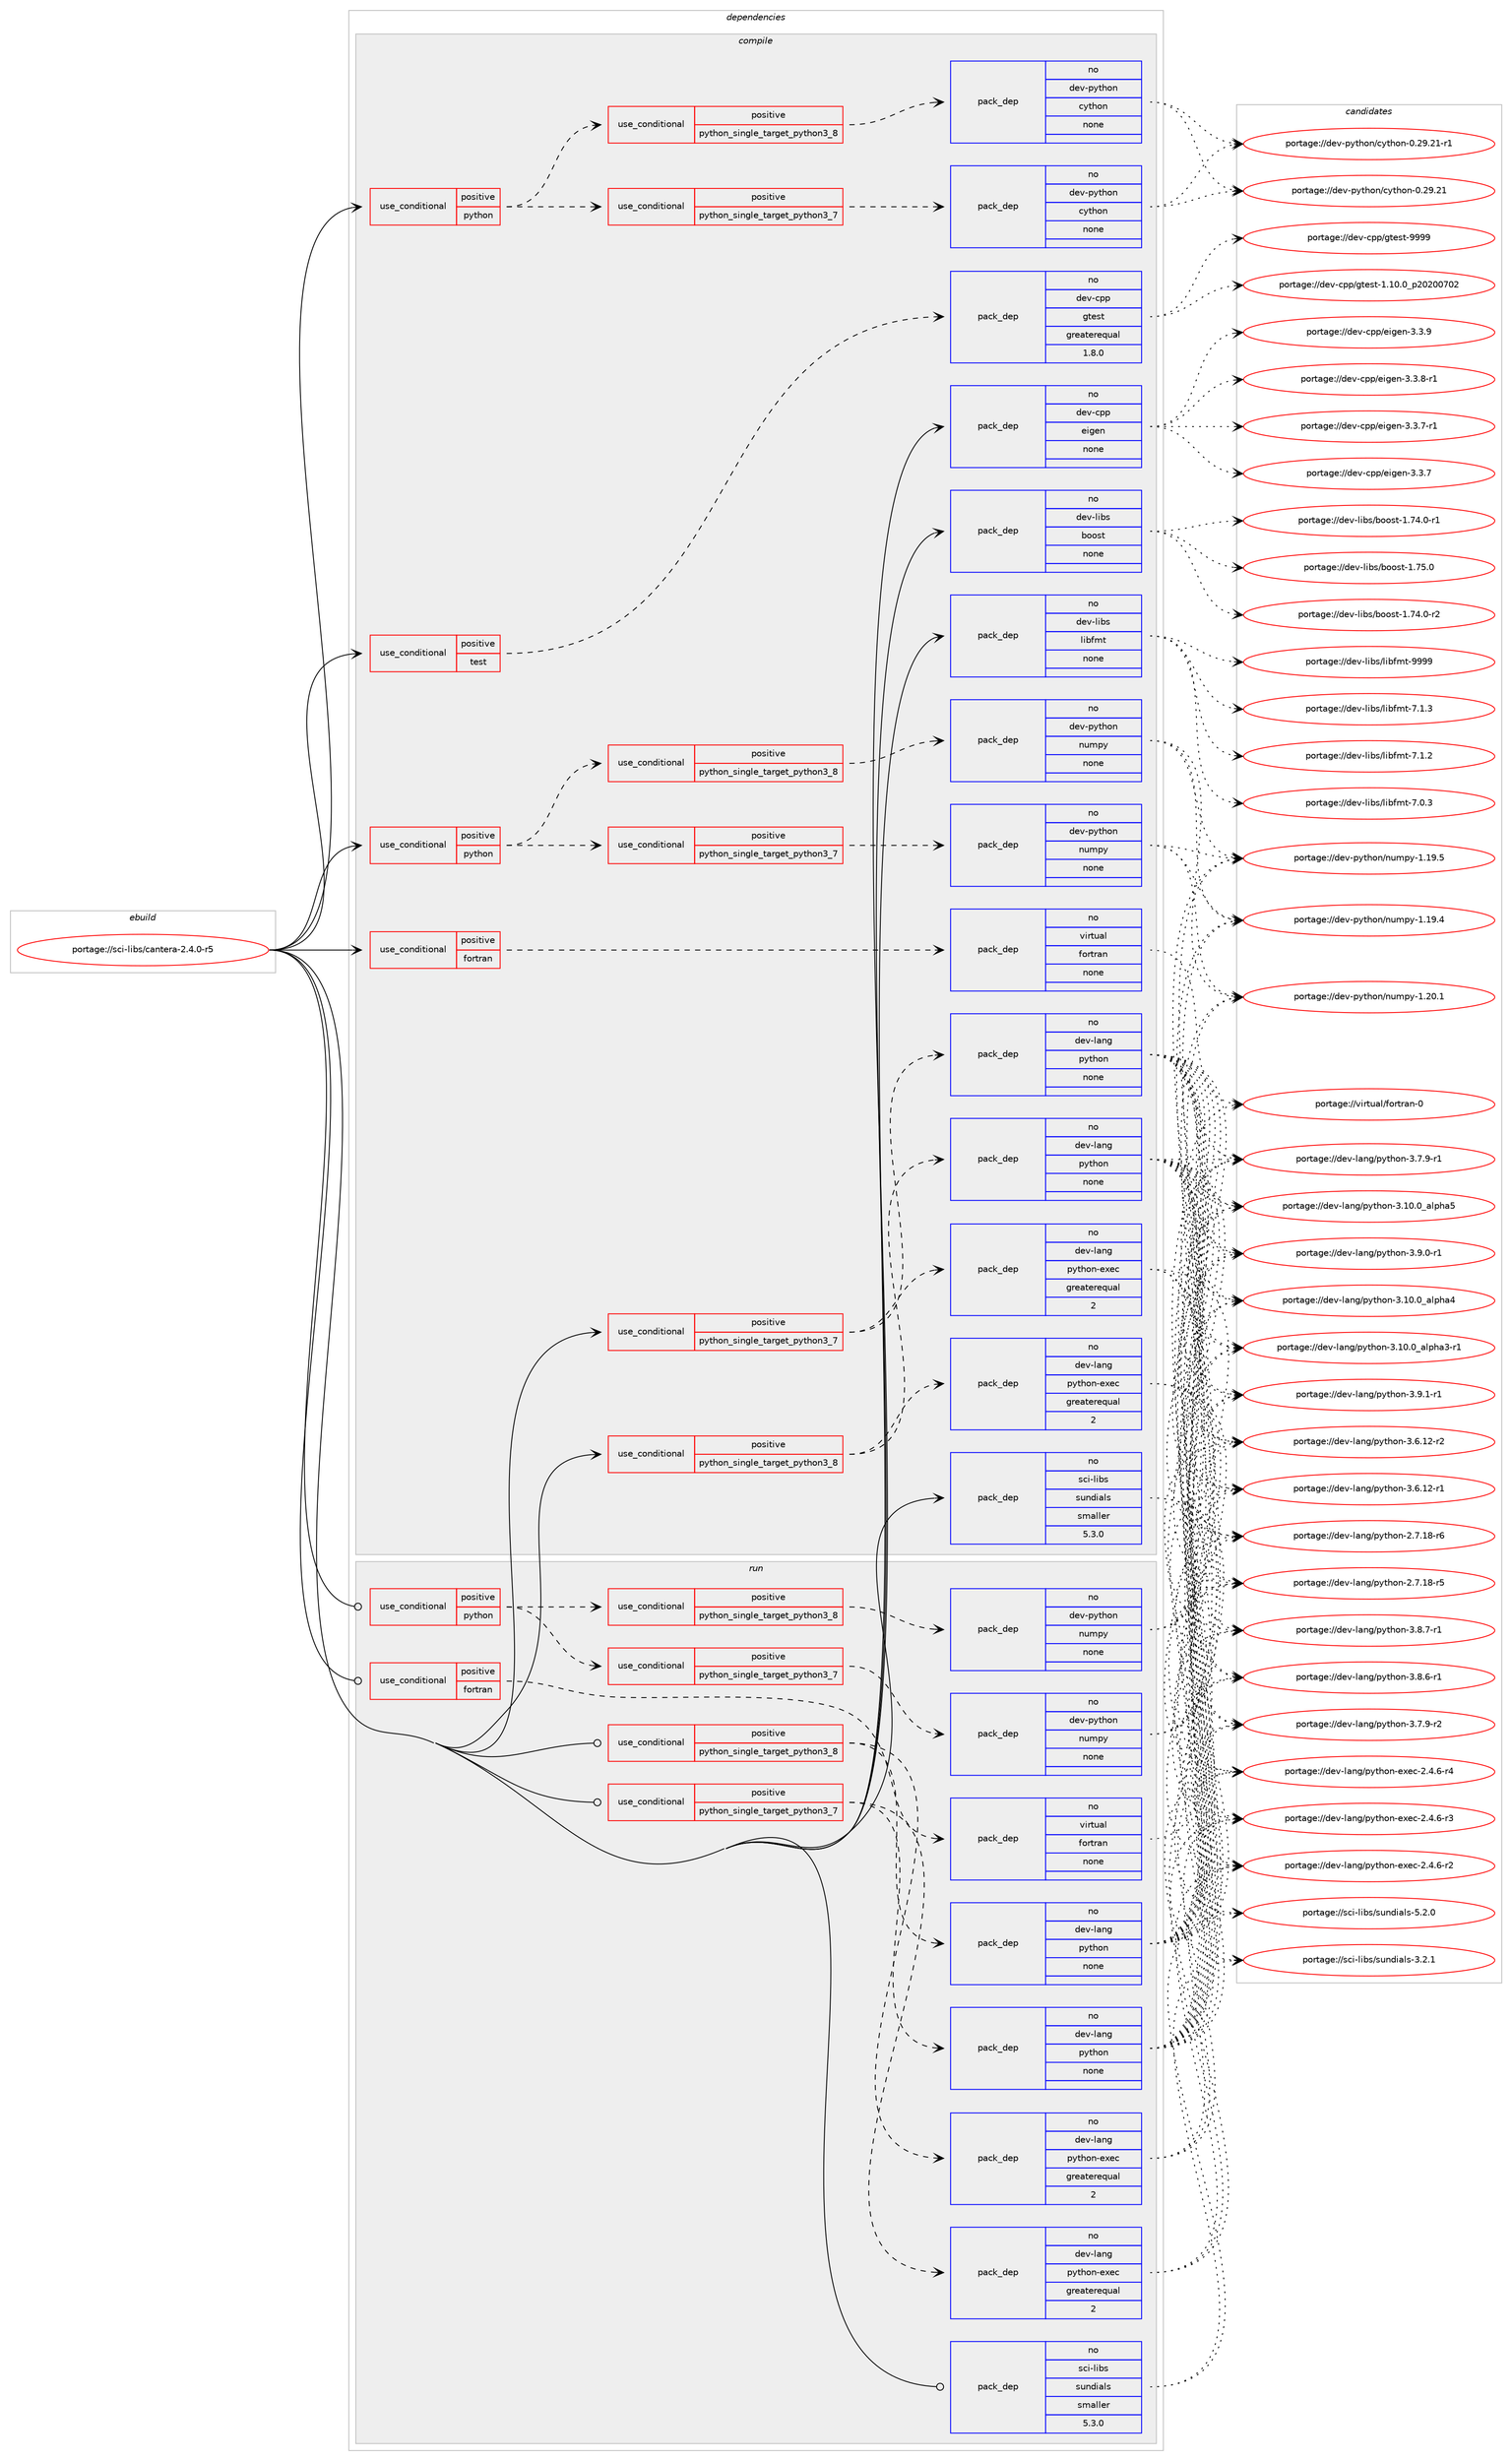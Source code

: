 digraph prolog {

# *************
# Graph options
# *************

newrank=true;
concentrate=true;
compound=true;
graph [rankdir=LR,fontname=Helvetica,fontsize=10,ranksep=1.5];#, ranksep=2.5, nodesep=0.2];
edge  [arrowhead=vee];
node  [fontname=Helvetica,fontsize=10];

# **********
# The ebuild
# **********

subgraph cluster_leftcol {
color=gray;
rank=same;
label=<<i>ebuild</i>>;
id [label="portage://sci-libs/cantera-2.4.0-r5", color=red, width=4, href="../sci-libs/cantera-2.4.0-r5.svg"];
}

# ****************
# The dependencies
# ****************

subgraph cluster_midcol {
color=gray;
label=<<i>dependencies</i>>;
subgraph cluster_compile {
fillcolor="#eeeeee";
style=filled;
label=<<i>compile</i>>;
subgraph cond4208 {
dependency13391 [label=<<TABLE BORDER="0" CELLBORDER="1" CELLSPACING="0" CELLPADDING="4"><TR><TD ROWSPAN="3" CELLPADDING="10">use_conditional</TD></TR><TR><TD>positive</TD></TR><TR><TD>fortran</TD></TR></TABLE>>, shape=none, color=red];
subgraph pack9071 {
dependency13392 [label=<<TABLE BORDER="0" CELLBORDER="1" CELLSPACING="0" CELLPADDING="4" WIDTH="220"><TR><TD ROWSPAN="6" CELLPADDING="30">pack_dep</TD></TR><TR><TD WIDTH="110">no</TD></TR><TR><TD>virtual</TD></TR><TR><TD>fortran</TD></TR><TR><TD>none</TD></TR><TR><TD></TD></TR></TABLE>>, shape=none, color=blue];
}
dependency13391:e -> dependency13392:w [weight=20,style="dashed",arrowhead="vee"];
}
id:e -> dependency13391:w [weight=20,style="solid",arrowhead="vee"];
subgraph cond4209 {
dependency13393 [label=<<TABLE BORDER="0" CELLBORDER="1" CELLSPACING="0" CELLPADDING="4"><TR><TD ROWSPAN="3" CELLPADDING="10">use_conditional</TD></TR><TR><TD>positive</TD></TR><TR><TD>python</TD></TR></TABLE>>, shape=none, color=red];
subgraph cond4210 {
dependency13394 [label=<<TABLE BORDER="0" CELLBORDER="1" CELLSPACING="0" CELLPADDING="4"><TR><TD ROWSPAN="3" CELLPADDING="10">use_conditional</TD></TR><TR><TD>positive</TD></TR><TR><TD>python_single_target_python3_7</TD></TR></TABLE>>, shape=none, color=red];
subgraph pack9072 {
dependency13395 [label=<<TABLE BORDER="0" CELLBORDER="1" CELLSPACING="0" CELLPADDING="4" WIDTH="220"><TR><TD ROWSPAN="6" CELLPADDING="30">pack_dep</TD></TR><TR><TD WIDTH="110">no</TD></TR><TR><TD>dev-python</TD></TR><TR><TD>cython</TD></TR><TR><TD>none</TD></TR><TR><TD></TD></TR></TABLE>>, shape=none, color=blue];
}
dependency13394:e -> dependency13395:w [weight=20,style="dashed",arrowhead="vee"];
}
dependency13393:e -> dependency13394:w [weight=20,style="dashed",arrowhead="vee"];
subgraph cond4211 {
dependency13396 [label=<<TABLE BORDER="0" CELLBORDER="1" CELLSPACING="0" CELLPADDING="4"><TR><TD ROWSPAN="3" CELLPADDING="10">use_conditional</TD></TR><TR><TD>positive</TD></TR><TR><TD>python_single_target_python3_8</TD></TR></TABLE>>, shape=none, color=red];
subgraph pack9073 {
dependency13397 [label=<<TABLE BORDER="0" CELLBORDER="1" CELLSPACING="0" CELLPADDING="4" WIDTH="220"><TR><TD ROWSPAN="6" CELLPADDING="30">pack_dep</TD></TR><TR><TD WIDTH="110">no</TD></TR><TR><TD>dev-python</TD></TR><TR><TD>cython</TD></TR><TR><TD>none</TD></TR><TR><TD></TD></TR></TABLE>>, shape=none, color=blue];
}
dependency13396:e -> dependency13397:w [weight=20,style="dashed",arrowhead="vee"];
}
dependency13393:e -> dependency13396:w [weight=20,style="dashed",arrowhead="vee"];
}
id:e -> dependency13393:w [weight=20,style="solid",arrowhead="vee"];
subgraph cond4212 {
dependency13398 [label=<<TABLE BORDER="0" CELLBORDER="1" CELLSPACING="0" CELLPADDING="4"><TR><TD ROWSPAN="3" CELLPADDING="10">use_conditional</TD></TR><TR><TD>positive</TD></TR><TR><TD>python</TD></TR></TABLE>>, shape=none, color=red];
subgraph cond4213 {
dependency13399 [label=<<TABLE BORDER="0" CELLBORDER="1" CELLSPACING="0" CELLPADDING="4"><TR><TD ROWSPAN="3" CELLPADDING="10">use_conditional</TD></TR><TR><TD>positive</TD></TR><TR><TD>python_single_target_python3_7</TD></TR></TABLE>>, shape=none, color=red];
subgraph pack9074 {
dependency13400 [label=<<TABLE BORDER="0" CELLBORDER="1" CELLSPACING="0" CELLPADDING="4" WIDTH="220"><TR><TD ROWSPAN="6" CELLPADDING="30">pack_dep</TD></TR><TR><TD WIDTH="110">no</TD></TR><TR><TD>dev-python</TD></TR><TR><TD>numpy</TD></TR><TR><TD>none</TD></TR><TR><TD></TD></TR></TABLE>>, shape=none, color=blue];
}
dependency13399:e -> dependency13400:w [weight=20,style="dashed",arrowhead="vee"];
}
dependency13398:e -> dependency13399:w [weight=20,style="dashed",arrowhead="vee"];
subgraph cond4214 {
dependency13401 [label=<<TABLE BORDER="0" CELLBORDER="1" CELLSPACING="0" CELLPADDING="4"><TR><TD ROWSPAN="3" CELLPADDING="10">use_conditional</TD></TR><TR><TD>positive</TD></TR><TR><TD>python_single_target_python3_8</TD></TR></TABLE>>, shape=none, color=red];
subgraph pack9075 {
dependency13402 [label=<<TABLE BORDER="0" CELLBORDER="1" CELLSPACING="0" CELLPADDING="4" WIDTH="220"><TR><TD ROWSPAN="6" CELLPADDING="30">pack_dep</TD></TR><TR><TD WIDTH="110">no</TD></TR><TR><TD>dev-python</TD></TR><TR><TD>numpy</TD></TR><TR><TD>none</TD></TR><TR><TD></TD></TR></TABLE>>, shape=none, color=blue];
}
dependency13401:e -> dependency13402:w [weight=20,style="dashed",arrowhead="vee"];
}
dependency13398:e -> dependency13401:w [weight=20,style="dashed",arrowhead="vee"];
}
id:e -> dependency13398:w [weight=20,style="solid",arrowhead="vee"];
subgraph cond4215 {
dependency13403 [label=<<TABLE BORDER="0" CELLBORDER="1" CELLSPACING="0" CELLPADDING="4"><TR><TD ROWSPAN="3" CELLPADDING="10">use_conditional</TD></TR><TR><TD>positive</TD></TR><TR><TD>python_single_target_python3_7</TD></TR></TABLE>>, shape=none, color=red];
subgraph pack9076 {
dependency13404 [label=<<TABLE BORDER="0" CELLBORDER="1" CELLSPACING="0" CELLPADDING="4" WIDTH="220"><TR><TD ROWSPAN="6" CELLPADDING="30">pack_dep</TD></TR><TR><TD WIDTH="110">no</TD></TR><TR><TD>dev-lang</TD></TR><TR><TD>python</TD></TR><TR><TD>none</TD></TR><TR><TD></TD></TR></TABLE>>, shape=none, color=blue];
}
dependency13403:e -> dependency13404:w [weight=20,style="dashed",arrowhead="vee"];
subgraph pack9077 {
dependency13405 [label=<<TABLE BORDER="0" CELLBORDER="1" CELLSPACING="0" CELLPADDING="4" WIDTH="220"><TR><TD ROWSPAN="6" CELLPADDING="30">pack_dep</TD></TR><TR><TD WIDTH="110">no</TD></TR><TR><TD>dev-lang</TD></TR><TR><TD>python-exec</TD></TR><TR><TD>greaterequal</TD></TR><TR><TD>2</TD></TR></TABLE>>, shape=none, color=blue];
}
dependency13403:e -> dependency13405:w [weight=20,style="dashed",arrowhead="vee"];
}
id:e -> dependency13403:w [weight=20,style="solid",arrowhead="vee"];
subgraph cond4216 {
dependency13406 [label=<<TABLE BORDER="0" CELLBORDER="1" CELLSPACING="0" CELLPADDING="4"><TR><TD ROWSPAN="3" CELLPADDING="10">use_conditional</TD></TR><TR><TD>positive</TD></TR><TR><TD>python_single_target_python3_8</TD></TR></TABLE>>, shape=none, color=red];
subgraph pack9078 {
dependency13407 [label=<<TABLE BORDER="0" CELLBORDER="1" CELLSPACING="0" CELLPADDING="4" WIDTH="220"><TR><TD ROWSPAN="6" CELLPADDING="30">pack_dep</TD></TR><TR><TD WIDTH="110">no</TD></TR><TR><TD>dev-lang</TD></TR><TR><TD>python</TD></TR><TR><TD>none</TD></TR><TR><TD></TD></TR></TABLE>>, shape=none, color=blue];
}
dependency13406:e -> dependency13407:w [weight=20,style="dashed",arrowhead="vee"];
subgraph pack9079 {
dependency13408 [label=<<TABLE BORDER="0" CELLBORDER="1" CELLSPACING="0" CELLPADDING="4" WIDTH="220"><TR><TD ROWSPAN="6" CELLPADDING="30">pack_dep</TD></TR><TR><TD WIDTH="110">no</TD></TR><TR><TD>dev-lang</TD></TR><TR><TD>python-exec</TD></TR><TR><TD>greaterequal</TD></TR><TR><TD>2</TD></TR></TABLE>>, shape=none, color=blue];
}
dependency13406:e -> dependency13408:w [weight=20,style="dashed",arrowhead="vee"];
}
id:e -> dependency13406:w [weight=20,style="solid",arrowhead="vee"];
subgraph cond4217 {
dependency13409 [label=<<TABLE BORDER="0" CELLBORDER="1" CELLSPACING="0" CELLPADDING="4"><TR><TD ROWSPAN="3" CELLPADDING="10">use_conditional</TD></TR><TR><TD>positive</TD></TR><TR><TD>test</TD></TR></TABLE>>, shape=none, color=red];
subgraph pack9080 {
dependency13410 [label=<<TABLE BORDER="0" CELLBORDER="1" CELLSPACING="0" CELLPADDING="4" WIDTH="220"><TR><TD ROWSPAN="6" CELLPADDING="30">pack_dep</TD></TR><TR><TD WIDTH="110">no</TD></TR><TR><TD>dev-cpp</TD></TR><TR><TD>gtest</TD></TR><TR><TD>greaterequal</TD></TR><TR><TD>1.8.0</TD></TR></TABLE>>, shape=none, color=blue];
}
dependency13409:e -> dependency13410:w [weight=20,style="dashed",arrowhead="vee"];
}
id:e -> dependency13409:w [weight=20,style="solid",arrowhead="vee"];
subgraph pack9081 {
dependency13411 [label=<<TABLE BORDER="0" CELLBORDER="1" CELLSPACING="0" CELLPADDING="4" WIDTH="220"><TR><TD ROWSPAN="6" CELLPADDING="30">pack_dep</TD></TR><TR><TD WIDTH="110">no</TD></TR><TR><TD>dev-cpp</TD></TR><TR><TD>eigen</TD></TR><TR><TD>none</TD></TR><TR><TD></TD></TR></TABLE>>, shape=none, color=blue];
}
id:e -> dependency13411:w [weight=20,style="solid",arrowhead="vee"];
subgraph pack9082 {
dependency13412 [label=<<TABLE BORDER="0" CELLBORDER="1" CELLSPACING="0" CELLPADDING="4" WIDTH="220"><TR><TD ROWSPAN="6" CELLPADDING="30">pack_dep</TD></TR><TR><TD WIDTH="110">no</TD></TR><TR><TD>dev-libs</TD></TR><TR><TD>boost</TD></TR><TR><TD>none</TD></TR><TR><TD></TD></TR></TABLE>>, shape=none, color=blue];
}
id:e -> dependency13412:w [weight=20,style="solid",arrowhead="vee"];
subgraph pack9083 {
dependency13413 [label=<<TABLE BORDER="0" CELLBORDER="1" CELLSPACING="0" CELLPADDING="4" WIDTH="220"><TR><TD ROWSPAN="6" CELLPADDING="30">pack_dep</TD></TR><TR><TD WIDTH="110">no</TD></TR><TR><TD>dev-libs</TD></TR><TR><TD>libfmt</TD></TR><TR><TD>none</TD></TR><TR><TD></TD></TR></TABLE>>, shape=none, color=blue];
}
id:e -> dependency13413:w [weight=20,style="solid",arrowhead="vee"];
subgraph pack9084 {
dependency13414 [label=<<TABLE BORDER="0" CELLBORDER="1" CELLSPACING="0" CELLPADDING="4" WIDTH="220"><TR><TD ROWSPAN="6" CELLPADDING="30">pack_dep</TD></TR><TR><TD WIDTH="110">no</TD></TR><TR><TD>sci-libs</TD></TR><TR><TD>sundials</TD></TR><TR><TD>smaller</TD></TR><TR><TD>5.3.0</TD></TR></TABLE>>, shape=none, color=blue];
}
id:e -> dependency13414:w [weight=20,style="solid",arrowhead="vee"];
}
subgraph cluster_compileandrun {
fillcolor="#eeeeee";
style=filled;
label=<<i>compile and run</i>>;
}
subgraph cluster_run {
fillcolor="#eeeeee";
style=filled;
label=<<i>run</i>>;
subgraph cond4218 {
dependency13415 [label=<<TABLE BORDER="0" CELLBORDER="1" CELLSPACING="0" CELLPADDING="4"><TR><TD ROWSPAN="3" CELLPADDING="10">use_conditional</TD></TR><TR><TD>positive</TD></TR><TR><TD>fortran</TD></TR></TABLE>>, shape=none, color=red];
subgraph pack9085 {
dependency13416 [label=<<TABLE BORDER="0" CELLBORDER="1" CELLSPACING="0" CELLPADDING="4" WIDTH="220"><TR><TD ROWSPAN="6" CELLPADDING="30">pack_dep</TD></TR><TR><TD WIDTH="110">no</TD></TR><TR><TD>virtual</TD></TR><TR><TD>fortran</TD></TR><TR><TD>none</TD></TR><TR><TD></TD></TR></TABLE>>, shape=none, color=blue];
}
dependency13415:e -> dependency13416:w [weight=20,style="dashed",arrowhead="vee"];
}
id:e -> dependency13415:w [weight=20,style="solid",arrowhead="odot"];
subgraph cond4219 {
dependency13417 [label=<<TABLE BORDER="0" CELLBORDER="1" CELLSPACING="0" CELLPADDING="4"><TR><TD ROWSPAN="3" CELLPADDING="10">use_conditional</TD></TR><TR><TD>positive</TD></TR><TR><TD>python</TD></TR></TABLE>>, shape=none, color=red];
subgraph cond4220 {
dependency13418 [label=<<TABLE BORDER="0" CELLBORDER="1" CELLSPACING="0" CELLPADDING="4"><TR><TD ROWSPAN="3" CELLPADDING="10">use_conditional</TD></TR><TR><TD>positive</TD></TR><TR><TD>python_single_target_python3_7</TD></TR></TABLE>>, shape=none, color=red];
subgraph pack9086 {
dependency13419 [label=<<TABLE BORDER="0" CELLBORDER="1" CELLSPACING="0" CELLPADDING="4" WIDTH="220"><TR><TD ROWSPAN="6" CELLPADDING="30">pack_dep</TD></TR><TR><TD WIDTH="110">no</TD></TR><TR><TD>dev-python</TD></TR><TR><TD>numpy</TD></TR><TR><TD>none</TD></TR><TR><TD></TD></TR></TABLE>>, shape=none, color=blue];
}
dependency13418:e -> dependency13419:w [weight=20,style="dashed",arrowhead="vee"];
}
dependency13417:e -> dependency13418:w [weight=20,style="dashed",arrowhead="vee"];
subgraph cond4221 {
dependency13420 [label=<<TABLE BORDER="0" CELLBORDER="1" CELLSPACING="0" CELLPADDING="4"><TR><TD ROWSPAN="3" CELLPADDING="10">use_conditional</TD></TR><TR><TD>positive</TD></TR><TR><TD>python_single_target_python3_8</TD></TR></TABLE>>, shape=none, color=red];
subgraph pack9087 {
dependency13421 [label=<<TABLE BORDER="0" CELLBORDER="1" CELLSPACING="0" CELLPADDING="4" WIDTH="220"><TR><TD ROWSPAN="6" CELLPADDING="30">pack_dep</TD></TR><TR><TD WIDTH="110">no</TD></TR><TR><TD>dev-python</TD></TR><TR><TD>numpy</TD></TR><TR><TD>none</TD></TR><TR><TD></TD></TR></TABLE>>, shape=none, color=blue];
}
dependency13420:e -> dependency13421:w [weight=20,style="dashed",arrowhead="vee"];
}
dependency13417:e -> dependency13420:w [weight=20,style="dashed",arrowhead="vee"];
}
id:e -> dependency13417:w [weight=20,style="solid",arrowhead="odot"];
subgraph cond4222 {
dependency13422 [label=<<TABLE BORDER="0" CELLBORDER="1" CELLSPACING="0" CELLPADDING="4"><TR><TD ROWSPAN="3" CELLPADDING="10">use_conditional</TD></TR><TR><TD>positive</TD></TR><TR><TD>python_single_target_python3_7</TD></TR></TABLE>>, shape=none, color=red];
subgraph pack9088 {
dependency13423 [label=<<TABLE BORDER="0" CELLBORDER="1" CELLSPACING="0" CELLPADDING="4" WIDTH="220"><TR><TD ROWSPAN="6" CELLPADDING="30">pack_dep</TD></TR><TR><TD WIDTH="110">no</TD></TR><TR><TD>dev-lang</TD></TR><TR><TD>python</TD></TR><TR><TD>none</TD></TR><TR><TD></TD></TR></TABLE>>, shape=none, color=blue];
}
dependency13422:e -> dependency13423:w [weight=20,style="dashed",arrowhead="vee"];
subgraph pack9089 {
dependency13424 [label=<<TABLE BORDER="0" CELLBORDER="1" CELLSPACING="0" CELLPADDING="4" WIDTH="220"><TR><TD ROWSPAN="6" CELLPADDING="30">pack_dep</TD></TR><TR><TD WIDTH="110">no</TD></TR><TR><TD>dev-lang</TD></TR><TR><TD>python-exec</TD></TR><TR><TD>greaterequal</TD></TR><TR><TD>2</TD></TR></TABLE>>, shape=none, color=blue];
}
dependency13422:e -> dependency13424:w [weight=20,style="dashed",arrowhead="vee"];
}
id:e -> dependency13422:w [weight=20,style="solid",arrowhead="odot"];
subgraph cond4223 {
dependency13425 [label=<<TABLE BORDER="0" CELLBORDER="1" CELLSPACING="0" CELLPADDING="4"><TR><TD ROWSPAN="3" CELLPADDING="10">use_conditional</TD></TR><TR><TD>positive</TD></TR><TR><TD>python_single_target_python3_8</TD></TR></TABLE>>, shape=none, color=red];
subgraph pack9090 {
dependency13426 [label=<<TABLE BORDER="0" CELLBORDER="1" CELLSPACING="0" CELLPADDING="4" WIDTH="220"><TR><TD ROWSPAN="6" CELLPADDING="30">pack_dep</TD></TR><TR><TD WIDTH="110">no</TD></TR><TR><TD>dev-lang</TD></TR><TR><TD>python</TD></TR><TR><TD>none</TD></TR><TR><TD></TD></TR></TABLE>>, shape=none, color=blue];
}
dependency13425:e -> dependency13426:w [weight=20,style="dashed",arrowhead="vee"];
subgraph pack9091 {
dependency13427 [label=<<TABLE BORDER="0" CELLBORDER="1" CELLSPACING="0" CELLPADDING="4" WIDTH="220"><TR><TD ROWSPAN="6" CELLPADDING="30">pack_dep</TD></TR><TR><TD WIDTH="110">no</TD></TR><TR><TD>dev-lang</TD></TR><TR><TD>python-exec</TD></TR><TR><TD>greaterequal</TD></TR><TR><TD>2</TD></TR></TABLE>>, shape=none, color=blue];
}
dependency13425:e -> dependency13427:w [weight=20,style="dashed",arrowhead="vee"];
}
id:e -> dependency13425:w [weight=20,style="solid",arrowhead="odot"];
subgraph pack9092 {
dependency13428 [label=<<TABLE BORDER="0" CELLBORDER="1" CELLSPACING="0" CELLPADDING="4" WIDTH="220"><TR><TD ROWSPAN="6" CELLPADDING="30">pack_dep</TD></TR><TR><TD WIDTH="110">no</TD></TR><TR><TD>sci-libs</TD></TR><TR><TD>sundials</TD></TR><TR><TD>smaller</TD></TR><TR><TD>5.3.0</TD></TR></TABLE>>, shape=none, color=blue];
}
id:e -> dependency13428:w [weight=20,style="solid",arrowhead="odot"];
}
}

# **************
# The candidates
# **************

subgraph cluster_choices {
rank=same;
color=gray;
label=<<i>candidates</i>>;

subgraph choice9071 {
color=black;
nodesep=1;
choice1181051141161179710847102111114116114971104548 [label="portage://virtual/fortran-0", color=red, width=4,href="../virtual/fortran-0.svg"];
dependency13392:e -> choice1181051141161179710847102111114116114971104548:w [style=dotted,weight="100"];
}
subgraph choice9072 {
color=black;
nodesep=1;
choice10010111845112121116104111110479912111610411111045484650574650494511449 [label="portage://dev-python/cython-0.29.21-r1", color=red, width=4,href="../dev-python/cython-0.29.21-r1.svg"];
choice1001011184511212111610411111047991211161041111104548465057465049 [label="portage://dev-python/cython-0.29.21", color=red, width=4,href="../dev-python/cython-0.29.21.svg"];
dependency13395:e -> choice10010111845112121116104111110479912111610411111045484650574650494511449:w [style=dotted,weight="100"];
dependency13395:e -> choice1001011184511212111610411111047991211161041111104548465057465049:w [style=dotted,weight="100"];
}
subgraph choice9073 {
color=black;
nodesep=1;
choice10010111845112121116104111110479912111610411111045484650574650494511449 [label="portage://dev-python/cython-0.29.21-r1", color=red, width=4,href="../dev-python/cython-0.29.21-r1.svg"];
choice1001011184511212111610411111047991211161041111104548465057465049 [label="portage://dev-python/cython-0.29.21", color=red, width=4,href="../dev-python/cython-0.29.21.svg"];
dependency13397:e -> choice10010111845112121116104111110479912111610411111045484650574650494511449:w [style=dotted,weight="100"];
dependency13397:e -> choice1001011184511212111610411111047991211161041111104548465057465049:w [style=dotted,weight="100"];
}
subgraph choice9074 {
color=black;
nodesep=1;
choice100101118451121211161041111104711011710911212145494650484649 [label="portage://dev-python/numpy-1.20.1", color=red, width=4,href="../dev-python/numpy-1.20.1.svg"];
choice100101118451121211161041111104711011710911212145494649574653 [label="portage://dev-python/numpy-1.19.5", color=red, width=4,href="../dev-python/numpy-1.19.5.svg"];
choice100101118451121211161041111104711011710911212145494649574652 [label="portage://dev-python/numpy-1.19.4", color=red, width=4,href="../dev-python/numpy-1.19.4.svg"];
dependency13400:e -> choice100101118451121211161041111104711011710911212145494650484649:w [style=dotted,weight="100"];
dependency13400:e -> choice100101118451121211161041111104711011710911212145494649574653:w [style=dotted,weight="100"];
dependency13400:e -> choice100101118451121211161041111104711011710911212145494649574652:w [style=dotted,weight="100"];
}
subgraph choice9075 {
color=black;
nodesep=1;
choice100101118451121211161041111104711011710911212145494650484649 [label="portage://dev-python/numpy-1.20.1", color=red, width=4,href="../dev-python/numpy-1.20.1.svg"];
choice100101118451121211161041111104711011710911212145494649574653 [label="portage://dev-python/numpy-1.19.5", color=red, width=4,href="../dev-python/numpy-1.19.5.svg"];
choice100101118451121211161041111104711011710911212145494649574652 [label="portage://dev-python/numpy-1.19.4", color=red, width=4,href="../dev-python/numpy-1.19.4.svg"];
dependency13402:e -> choice100101118451121211161041111104711011710911212145494650484649:w [style=dotted,weight="100"];
dependency13402:e -> choice100101118451121211161041111104711011710911212145494649574653:w [style=dotted,weight="100"];
dependency13402:e -> choice100101118451121211161041111104711011710911212145494649574652:w [style=dotted,weight="100"];
}
subgraph choice9076 {
color=black;
nodesep=1;
choice1001011184510897110103471121211161041111104551465746494511449 [label="portage://dev-lang/python-3.9.1-r1", color=red, width=4,href="../dev-lang/python-3.9.1-r1.svg"];
choice1001011184510897110103471121211161041111104551465746484511449 [label="portage://dev-lang/python-3.9.0-r1", color=red, width=4,href="../dev-lang/python-3.9.0-r1.svg"];
choice1001011184510897110103471121211161041111104551465646554511449 [label="portage://dev-lang/python-3.8.7-r1", color=red, width=4,href="../dev-lang/python-3.8.7-r1.svg"];
choice1001011184510897110103471121211161041111104551465646544511449 [label="portage://dev-lang/python-3.8.6-r1", color=red, width=4,href="../dev-lang/python-3.8.6-r1.svg"];
choice1001011184510897110103471121211161041111104551465546574511450 [label="portage://dev-lang/python-3.7.9-r2", color=red, width=4,href="../dev-lang/python-3.7.9-r2.svg"];
choice1001011184510897110103471121211161041111104551465546574511449 [label="portage://dev-lang/python-3.7.9-r1", color=red, width=4,href="../dev-lang/python-3.7.9-r1.svg"];
choice100101118451089711010347112121116104111110455146544649504511450 [label="portage://dev-lang/python-3.6.12-r2", color=red, width=4,href="../dev-lang/python-3.6.12-r2.svg"];
choice100101118451089711010347112121116104111110455146544649504511449 [label="portage://dev-lang/python-3.6.12-r1", color=red, width=4,href="../dev-lang/python-3.6.12-r1.svg"];
choice1001011184510897110103471121211161041111104551464948464895971081121049753 [label="portage://dev-lang/python-3.10.0_alpha5", color=red, width=4,href="../dev-lang/python-3.10.0_alpha5.svg"];
choice1001011184510897110103471121211161041111104551464948464895971081121049752 [label="portage://dev-lang/python-3.10.0_alpha4", color=red, width=4,href="../dev-lang/python-3.10.0_alpha4.svg"];
choice10010111845108971101034711212111610411111045514649484648959710811210497514511449 [label="portage://dev-lang/python-3.10.0_alpha3-r1", color=red, width=4,href="../dev-lang/python-3.10.0_alpha3-r1.svg"];
choice100101118451089711010347112121116104111110455046554649564511454 [label="portage://dev-lang/python-2.7.18-r6", color=red, width=4,href="../dev-lang/python-2.7.18-r6.svg"];
choice100101118451089711010347112121116104111110455046554649564511453 [label="portage://dev-lang/python-2.7.18-r5", color=red, width=4,href="../dev-lang/python-2.7.18-r5.svg"];
dependency13404:e -> choice1001011184510897110103471121211161041111104551465746494511449:w [style=dotted,weight="100"];
dependency13404:e -> choice1001011184510897110103471121211161041111104551465746484511449:w [style=dotted,weight="100"];
dependency13404:e -> choice1001011184510897110103471121211161041111104551465646554511449:w [style=dotted,weight="100"];
dependency13404:e -> choice1001011184510897110103471121211161041111104551465646544511449:w [style=dotted,weight="100"];
dependency13404:e -> choice1001011184510897110103471121211161041111104551465546574511450:w [style=dotted,weight="100"];
dependency13404:e -> choice1001011184510897110103471121211161041111104551465546574511449:w [style=dotted,weight="100"];
dependency13404:e -> choice100101118451089711010347112121116104111110455146544649504511450:w [style=dotted,weight="100"];
dependency13404:e -> choice100101118451089711010347112121116104111110455146544649504511449:w [style=dotted,weight="100"];
dependency13404:e -> choice1001011184510897110103471121211161041111104551464948464895971081121049753:w [style=dotted,weight="100"];
dependency13404:e -> choice1001011184510897110103471121211161041111104551464948464895971081121049752:w [style=dotted,weight="100"];
dependency13404:e -> choice10010111845108971101034711212111610411111045514649484648959710811210497514511449:w [style=dotted,weight="100"];
dependency13404:e -> choice100101118451089711010347112121116104111110455046554649564511454:w [style=dotted,weight="100"];
dependency13404:e -> choice100101118451089711010347112121116104111110455046554649564511453:w [style=dotted,weight="100"];
}
subgraph choice9077 {
color=black;
nodesep=1;
choice10010111845108971101034711212111610411111045101120101994550465246544511452 [label="portage://dev-lang/python-exec-2.4.6-r4", color=red, width=4,href="../dev-lang/python-exec-2.4.6-r4.svg"];
choice10010111845108971101034711212111610411111045101120101994550465246544511451 [label="portage://dev-lang/python-exec-2.4.6-r3", color=red, width=4,href="../dev-lang/python-exec-2.4.6-r3.svg"];
choice10010111845108971101034711212111610411111045101120101994550465246544511450 [label="portage://dev-lang/python-exec-2.4.6-r2", color=red, width=4,href="../dev-lang/python-exec-2.4.6-r2.svg"];
dependency13405:e -> choice10010111845108971101034711212111610411111045101120101994550465246544511452:w [style=dotted,weight="100"];
dependency13405:e -> choice10010111845108971101034711212111610411111045101120101994550465246544511451:w [style=dotted,weight="100"];
dependency13405:e -> choice10010111845108971101034711212111610411111045101120101994550465246544511450:w [style=dotted,weight="100"];
}
subgraph choice9078 {
color=black;
nodesep=1;
choice1001011184510897110103471121211161041111104551465746494511449 [label="portage://dev-lang/python-3.9.1-r1", color=red, width=4,href="../dev-lang/python-3.9.1-r1.svg"];
choice1001011184510897110103471121211161041111104551465746484511449 [label="portage://dev-lang/python-3.9.0-r1", color=red, width=4,href="../dev-lang/python-3.9.0-r1.svg"];
choice1001011184510897110103471121211161041111104551465646554511449 [label="portage://dev-lang/python-3.8.7-r1", color=red, width=4,href="../dev-lang/python-3.8.7-r1.svg"];
choice1001011184510897110103471121211161041111104551465646544511449 [label="portage://dev-lang/python-3.8.6-r1", color=red, width=4,href="../dev-lang/python-3.8.6-r1.svg"];
choice1001011184510897110103471121211161041111104551465546574511450 [label="portage://dev-lang/python-3.7.9-r2", color=red, width=4,href="../dev-lang/python-3.7.9-r2.svg"];
choice1001011184510897110103471121211161041111104551465546574511449 [label="portage://dev-lang/python-3.7.9-r1", color=red, width=4,href="../dev-lang/python-3.7.9-r1.svg"];
choice100101118451089711010347112121116104111110455146544649504511450 [label="portage://dev-lang/python-3.6.12-r2", color=red, width=4,href="../dev-lang/python-3.6.12-r2.svg"];
choice100101118451089711010347112121116104111110455146544649504511449 [label="portage://dev-lang/python-3.6.12-r1", color=red, width=4,href="../dev-lang/python-3.6.12-r1.svg"];
choice1001011184510897110103471121211161041111104551464948464895971081121049753 [label="portage://dev-lang/python-3.10.0_alpha5", color=red, width=4,href="../dev-lang/python-3.10.0_alpha5.svg"];
choice1001011184510897110103471121211161041111104551464948464895971081121049752 [label="portage://dev-lang/python-3.10.0_alpha4", color=red, width=4,href="../dev-lang/python-3.10.0_alpha4.svg"];
choice10010111845108971101034711212111610411111045514649484648959710811210497514511449 [label="portage://dev-lang/python-3.10.0_alpha3-r1", color=red, width=4,href="../dev-lang/python-3.10.0_alpha3-r1.svg"];
choice100101118451089711010347112121116104111110455046554649564511454 [label="portage://dev-lang/python-2.7.18-r6", color=red, width=4,href="../dev-lang/python-2.7.18-r6.svg"];
choice100101118451089711010347112121116104111110455046554649564511453 [label="portage://dev-lang/python-2.7.18-r5", color=red, width=4,href="../dev-lang/python-2.7.18-r5.svg"];
dependency13407:e -> choice1001011184510897110103471121211161041111104551465746494511449:w [style=dotted,weight="100"];
dependency13407:e -> choice1001011184510897110103471121211161041111104551465746484511449:w [style=dotted,weight="100"];
dependency13407:e -> choice1001011184510897110103471121211161041111104551465646554511449:w [style=dotted,weight="100"];
dependency13407:e -> choice1001011184510897110103471121211161041111104551465646544511449:w [style=dotted,weight="100"];
dependency13407:e -> choice1001011184510897110103471121211161041111104551465546574511450:w [style=dotted,weight="100"];
dependency13407:e -> choice1001011184510897110103471121211161041111104551465546574511449:w [style=dotted,weight="100"];
dependency13407:e -> choice100101118451089711010347112121116104111110455146544649504511450:w [style=dotted,weight="100"];
dependency13407:e -> choice100101118451089711010347112121116104111110455146544649504511449:w [style=dotted,weight="100"];
dependency13407:e -> choice1001011184510897110103471121211161041111104551464948464895971081121049753:w [style=dotted,weight="100"];
dependency13407:e -> choice1001011184510897110103471121211161041111104551464948464895971081121049752:w [style=dotted,weight="100"];
dependency13407:e -> choice10010111845108971101034711212111610411111045514649484648959710811210497514511449:w [style=dotted,weight="100"];
dependency13407:e -> choice100101118451089711010347112121116104111110455046554649564511454:w [style=dotted,weight="100"];
dependency13407:e -> choice100101118451089711010347112121116104111110455046554649564511453:w [style=dotted,weight="100"];
}
subgraph choice9079 {
color=black;
nodesep=1;
choice10010111845108971101034711212111610411111045101120101994550465246544511452 [label="portage://dev-lang/python-exec-2.4.6-r4", color=red, width=4,href="../dev-lang/python-exec-2.4.6-r4.svg"];
choice10010111845108971101034711212111610411111045101120101994550465246544511451 [label="portage://dev-lang/python-exec-2.4.6-r3", color=red, width=4,href="../dev-lang/python-exec-2.4.6-r3.svg"];
choice10010111845108971101034711212111610411111045101120101994550465246544511450 [label="portage://dev-lang/python-exec-2.4.6-r2", color=red, width=4,href="../dev-lang/python-exec-2.4.6-r2.svg"];
dependency13408:e -> choice10010111845108971101034711212111610411111045101120101994550465246544511452:w [style=dotted,weight="100"];
dependency13408:e -> choice10010111845108971101034711212111610411111045101120101994550465246544511451:w [style=dotted,weight="100"];
dependency13408:e -> choice10010111845108971101034711212111610411111045101120101994550465246544511450:w [style=dotted,weight="100"];
}
subgraph choice9080 {
color=black;
nodesep=1;
choice1001011184599112112471031161011151164557575757 [label="portage://dev-cpp/gtest-9999", color=red, width=4,href="../dev-cpp/gtest-9999.svg"];
choice10010111845991121124710311610111511645494649484648951125048504848554850 [label="portage://dev-cpp/gtest-1.10.0_p20200702", color=red, width=4,href="../dev-cpp/gtest-1.10.0_p20200702.svg"];
dependency13410:e -> choice1001011184599112112471031161011151164557575757:w [style=dotted,weight="100"];
dependency13410:e -> choice10010111845991121124710311610111511645494649484648951125048504848554850:w [style=dotted,weight="100"];
}
subgraph choice9081 {
color=black;
nodesep=1;
choice100101118459911211247101105103101110455146514657 [label="portage://dev-cpp/eigen-3.3.9", color=red, width=4,href="../dev-cpp/eigen-3.3.9.svg"];
choice1001011184599112112471011051031011104551465146564511449 [label="portage://dev-cpp/eigen-3.3.8-r1", color=red, width=4,href="../dev-cpp/eigen-3.3.8-r1.svg"];
choice1001011184599112112471011051031011104551465146554511449 [label="portage://dev-cpp/eigen-3.3.7-r1", color=red, width=4,href="../dev-cpp/eigen-3.3.7-r1.svg"];
choice100101118459911211247101105103101110455146514655 [label="portage://dev-cpp/eigen-3.3.7", color=red, width=4,href="../dev-cpp/eigen-3.3.7.svg"];
dependency13411:e -> choice100101118459911211247101105103101110455146514657:w [style=dotted,weight="100"];
dependency13411:e -> choice1001011184599112112471011051031011104551465146564511449:w [style=dotted,weight="100"];
dependency13411:e -> choice1001011184599112112471011051031011104551465146554511449:w [style=dotted,weight="100"];
dependency13411:e -> choice100101118459911211247101105103101110455146514655:w [style=dotted,weight="100"];
}
subgraph choice9082 {
color=black;
nodesep=1;
choice1001011184510810598115479811111111511645494655534648 [label="portage://dev-libs/boost-1.75.0", color=red, width=4,href="../dev-libs/boost-1.75.0.svg"];
choice10010111845108105981154798111111115116454946555246484511450 [label="portage://dev-libs/boost-1.74.0-r2", color=red, width=4,href="../dev-libs/boost-1.74.0-r2.svg"];
choice10010111845108105981154798111111115116454946555246484511449 [label="portage://dev-libs/boost-1.74.0-r1", color=red, width=4,href="../dev-libs/boost-1.74.0-r1.svg"];
dependency13412:e -> choice1001011184510810598115479811111111511645494655534648:w [style=dotted,weight="100"];
dependency13412:e -> choice10010111845108105981154798111111115116454946555246484511450:w [style=dotted,weight="100"];
dependency13412:e -> choice10010111845108105981154798111111115116454946555246484511449:w [style=dotted,weight="100"];
}
subgraph choice9083 {
color=black;
nodesep=1;
choice100101118451081059811547108105981021091164557575757 [label="portage://dev-libs/libfmt-9999", color=red, width=4,href="../dev-libs/libfmt-9999.svg"];
choice10010111845108105981154710810598102109116455546494651 [label="portage://dev-libs/libfmt-7.1.3", color=red, width=4,href="../dev-libs/libfmt-7.1.3.svg"];
choice10010111845108105981154710810598102109116455546494650 [label="portage://dev-libs/libfmt-7.1.2", color=red, width=4,href="../dev-libs/libfmt-7.1.2.svg"];
choice10010111845108105981154710810598102109116455546484651 [label="portage://dev-libs/libfmt-7.0.3", color=red, width=4,href="../dev-libs/libfmt-7.0.3.svg"];
dependency13413:e -> choice100101118451081059811547108105981021091164557575757:w [style=dotted,weight="100"];
dependency13413:e -> choice10010111845108105981154710810598102109116455546494651:w [style=dotted,weight="100"];
dependency13413:e -> choice10010111845108105981154710810598102109116455546494650:w [style=dotted,weight="100"];
dependency13413:e -> choice10010111845108105981154710810598102109116455546484651:w [style=dotted,weight="100"];
}
subgraph choice9084 {
color=black;
nodesep=1;
choice1159910545108105981154711511711010010597108115455346504648 [label="portage://sci-libs/sundials-5.2.0", color=red, width=4,href="../sci-libs/sundials-5.2.0.svg"];
choice1159910545108105981154711511711010010597108115455146504649 [label="portage://sci-libs/sundials-3.2.1", color=red, width=4,href="../sci-libs/sundials-3.2.1.svg"];
dependency13414:e -> choice1159910545108105981154711511711010010597108115455346504648:w [style=dotted,weight="100"];
dependency13414:e -> choice1159910545108105981154711511711010010597108115455146504649:w [style=dotted,weight="100"];
}
subgraph choice9085 {
color=black;
nodesep=1;
choice1181051141161179710847102111114116114971104548 [label="portage://virtual/fortran-0", color=red, width=4,href="../virtual/fortran-0.svg"];
dependency13416:e -> choice1181051141161179710847102111114116114971104548:w [style=dotted,weight="100"];
}
subgraph choice9086 {
color=black;
nodesep=1;
choice100101118451121211161041111104711011710911212145494650484649 [label="portage://dev-python/numpy-1.20.1", color=red, width=4,href="../dev-python/numpy-1.20.1.svg"];
choice100101118451121211161041111104711011710911212145494649574653 [label="portage://dev-python/numpy-1.19.5", color=red, width=4,href="../dev-python/numpy-1.19.5.svg"];
choice100101118451121211161041111104711011710911212145494649574652 [label="portage://dev-python/numpy-1.19.4", color=red, width=4,href="../dev-python/numpy-1.19.4.svg"];
dependency13419:e -> choice100101118451121211161041111104711011710911212145494650484649:w [style=dotted,weight="100"];
dependency13419:e -> choice100101118451121211161041111104711011710911212145494649574653:w [style=dotted,weight="100"];
dependency13419:e -> choice100101118451121211161041111104711011710911212145494649574652:w [style=dotted,weight="100"];
}
subgraph choice9087 {
color=black;
nodesep=1;
choice100101118451121211161041111104711011710911212145494650484649 [label="portage://dev-python/numpy-1.20.1", color=red, width=4,href="../dev-python/numpy-1.20.1.svg"];
choice100101118451121211161041111104711011710911212145494649574653 [label="portage://dev-python/numpy-1.19.5", color=red, width=4,href="../dev-python/numpy-1.19.5.svg"];
choice100101118451121211161041111104711011710911212145494649574652 [label="portage://dev-python/numpy-1.19.4", color=red, width=4,href="../dev-python/numpy-1.19.4.svg"];
dependency13421:e -> choice100101118451121211161041111104711011710911212145494650484649:w [style=dotted,weight="100"];
dependency13421:e -> choice100101118451121211161041111104711011710911212145494649574653:w [style=dotted,weight="100"];
dependency13421:e -> choice100101118451121211161041111104711011710911212145494649574652:w [style=dotted,weight="100"];
}
subgraph choice9088 {
color=black;
nodesep=1;
choice1001011184510897110103471121211161041111104551465746494511449 [label="portage://dev-lang/python-3.9.1-r1", color=red, width=4,href="../dev-lang/python-3.9.1-r1.svg"];
choice1001011184510897110103471121211161041111104551465746484511449 [label="portage://dev-lang/python-3.9.0-r1", color=red, width=4,href="../dev-lang/python-3.9.0-r1.svg"];
choice1001011184510897110103471121211161041111104551465646554511449 [label="portage://dev-lang/python-3.8.7-r1", color=red, width=4,href="../dev-lang/python-3.8.7-r1.svg"];
choice1001011184510897110103471121211161041111104551465646544511449 [label="portage://dev-lang/python-3.8.6-r1", color=red, width=4,href="../dev-lang/python-3.8.6-r1.svg"];
choice1001011184510897110103471121211161041111104551465546574511450 [label="portage://dev-lang/python-3.7.9-r2", color=red, width=4,href="../dev-lang/python-3.7.9-r2.svg"];
choice1001011184510897110103471121211161041111104551465546574511449 [label="portage://dev-lang/python-3.7.9-r1", color=red, width=4,href="../dev-lang/python-3.7.9-r1.svg"];
choice100101118451089711010347112121116104111110455146544649504511450 [label="portage://dev-lang/python-3.6.12-r2", color=red, width=4,href="../dev-lang/python-3.6.12-r2.svg"];
choice100101118451089711010347112121116104111110455146544649504511449 [label="portage://dev-lang/python-3.6.12-r1", color=red, width=4,href="../dev-lang/python-3.6.12-r1.svg"];
choice1001011184510897110103471121211161041111104551464948464895971081121049753 [label="portage://dev-lang/python-3.10.0_alpha5", color=red, width=4,href="../dev-lang/python-3.10.0_alpha5.svg"];
choice1001011184510897110103471121211161041111104551464948464895971081121049752 [label="portage://dev-lang/python-3.10.0_alpha4", color=red, width=4,href="../dev-lang/python-3.10.0_alpha4.svg"];
choice10010111845108971101034711212111610411111045514649484648959710811210497514511449 [label="portage://dev-lang/python-3.10.0_alpha3-r1", color=red, width=4,href="../dev-lang/python-3.10.0_alpha3-r1.svg"];
choice100101118451089711010347112121116104111110455046554649564511454 [label="portage://dev-lang/python-2.7.18-r6", color=red, width=4,href="../dev-lang/python-2.7.18-r6.svg"];
choice100101118451089711010347112121116104111110455046554649564511453 [label="portage://dev-lang/python-2.7.18-r5", color=red, width=4,href="../dev-lang/python-2.7.18-r5.svg"];
dependency13423:e -> choice1001011184510897110103471121211161041111104551465746494511449:w [style=dotted,weight="100"];
dependency13423:e -> choice1001011184510897110103471121211161041111104551465746484511449:w [style=dotted,weight="100"];
dependency13423:e -> choice1001011184510897110103471121211161041111104551465646554511449:w [style=dotted,weight="100"];
dependency13423:e -> choice1001011184510897110103471121211161041111104551465646544511449:w [style=dotted,weight="100"];
dependency13423:e -> choice1001011184510897110103471121211161041111104551465546574511450:w [style=dotted,weight="100"];
dependency13423:e -> choice1001011184510897110103471121211161041111104551465546574511449:w [style=dotted,weight="100"];
dependency13423:e -> choice100101118451089711010347112121116104111110455146544649504511450:w [style=dotted,weight="100"];
dependency13423:e -> choice100101118451089711010347112121116104111110455146544649504511449:w [style=dotted,weight="100"];
dependency13423:e -> choice1001011184510897110103471121211161041111104551464948464895971081121049753:w [style=dotted,weight="100"];
dependency13423:e -> choice1001011184510897110103471121211161041111104551464948464895971081121049752:w [style=dotted,weight="100"];
dependency13423:e -> choice10010111845108971101034711212111610411111045514649484648959710811210497514511449:w [style=dotted,weight="100"];
dependency13423:e -> choice100101118451089711010347112121116104111110455046554649564511454:w [style=dotted,weight="100"];
dependency13423:e -> choice100101118451089711010347112121116104111110455046554649564511453:w [style=dotted,weight="100"];
}
subgraph choice9089 {
color=black;
nodesep=1;
choice10010111845108971101034711212111610411111045101120101994550465246544511452 [label="portage://dev-lang/python-exec-2.4.6-r4", color=red, width=4,href="../dev-lang/python-exec-2.4.6-r4.svg"];
choice10010111845108971101034711212111610411111045101120101994550465246544511451 [label="portage://dev-lang/python-exec-2.4.6-r3", color=red, width=4,href="../dev-lang/python-exec-2.4.6-r3.svg"];
choice10010111845108971101034711212111610411111045101120101994550465246544511450 [label="portage://dev-lang/python-exec-2.4.6-r2", color=red, width=4,href="../dev-lang/python-exec-2.4.6-r2.svg"];
dependency13424:e -> choice10010111845108971101034711212111610411111045101120101994550465246544511452:w [style=dotted,weight="100"];
dependency13424:e -> choice10010111845108971101034711212111610411111045101120101994550465246544511451:w [style=dotted,weight="100"];
dependency13424:e -> choice10010111845108971101034711212111610411111045101120101994550465246544511450:w [style=dotted,weight="100"];
}
subgraph choice9090 {
color=black;
nodesep=1;
choice1001011184510897110103471121211161041111104551465746494511449 [label="portage://dev-lang/python-3.9.1-r1", color=red, width=4,href="../dev-lang/python-3.9.1-r1.svg"];
choice1001011184510897110103471121211161041111104551465746484511449 [label="portage://dev-lang/python-3.9.0-r1", color=red, width=4,href="../dev-lang/python-3.9.0-r1.svg"];
choice1001011184510897110103471121211161041111104551465646554511449 [label="portage://dev-lang/python-3.8.7-r1", color=red, width=4,href="../dev-lang/python-3.8.7-r1.svg"];
choice1001011184510897110103471121211161041111104551465646544511449 [label="portage://dev-lang/python-3.8.6-r1", color=red, width=4,href="../dev-lang/python-3.8.6-r1.svg"];
choice1001011184510897110103471121211161041111104551465546574511450 [label="portage://dev-lang/python-3.7.9-r2", color=red, width=4,href="../dev-lang/python-3.7.9-r2.svg"];
choice1001011184510897110103471121211161041111104551465546574511449 [label="portage://dev-lang/python-3.7.9-r1", color=red, width=4,href="../dev-lang/python-3.7.9-r1.svg"];
choice100101118451089711010347112121116104111110455146544649504511450 [label="portage://dev-lang/python-3.6.12-r2", color=red, width=4,href="../dev-lang/python-3.6.12-r2.svg"];
choice100101118451089711010347112121116104111110455146544649504511449 [label="portage://dev-lang/python-3.6.12-r1", color=red, width=4,href="../dev-lang/python-3.6.12-r1.svg"];
choice1001011184510897110103471121211161041111104551464948464895971081121049753 [label="portage://dev-lang/python-3.10.0_alpha5", color=red, width=4,href="../dev-lang/python-3.10.0_alpha5.svg"];
choice1001011184510897110103471121211161041111104551464948464895971081121049752 [label="portage://dev-lang/python-3.10.0_alpha4", color=red, width=4,href="../dev-lang/python-3.10.0_alpha4.svg"];
choice10010111845108971101034711212111610411111045514649484648959710811210497514511449 [label="portage://dev-lang/python-3.10.0_alpha3-r1", color=red, width=4,href="../dev-lang/python-3.10.0_alpha3-r1.svg"];
choice100101118451089711010347112121116104111110455046554649564511454 [label="portage://dev-lang/python-2.7.18-r6", color=red, width=4,href="../dev-lang/python-2.7.18-r6.svg"];
choice100101118451089711010347112121116104111110455046554649564511453 [label="portage://dev-lang/python-2.7.18-r5", color=red, width=4,href="../dev-lang/python-2.7.18-r5.svg"];
dependency13426:e -> choice1001011184510897110103471121211161041111104551465746494511449:w [style=dotted,weight="100"];
dependency13426:e -> choice1001011184510897110103471121211161041111104551465746484511449:w [style=dotted,weight="100"];
dependency13426:e -> choice1001011184510897110103471121211161041111104551465646554511449:w [style=dotted,weight="100"];
dependency13426:e -> choice1001011184510897110103471121211161041111104551465646544511449:w [style=dotted,weight="100"];
dependency13426:e -> choice1001011184510897110103471121211161041111104551465546574511450:w [style=dotted,weight="100"];
dependency13426:e -> choice1001011184510897110103471121211161041111104551465546574511449:w [style=dotted,weight="100"];
dependency13426:e -> choice100101118451089711010347112121116104111110455146544649504511450:w [style=dotted,weight="100"];
dependency13426:e -> choice100101118451089711010347112121116104111110455146544649504511449:w [style=dotted,weight="100"];
dependency13426:e -> choice1001011184510897110103471121211161041111104551464948464895971081121049753:w [style=dotted,weight="100"];
dependency13426:e -> choice1001011184510897110103471121211161041111104551464948464895971081121049752:w [style=dotted,weight="100"];
dependency13426:e -> choice10010111845108971101034711212111610411111045514649484648959710811210497514511449:w [style=dotted,weight="100"];
dependency13426:e -> choice100101118451089711010347112121116104111110455046554649564511454:w [style=dotted,weight="100"];
dependency13426:e -> choice100101118451089711010347112121116104111110455046554649564511453:w [style=dotted,weight="100"];
}
subgraph choice9091 {
color=black;
nodesep=1;
choice10010111845108971101034711212111610411111045101120101994550465246544511452 [label="portage://dev-lang/python-exec-2.4.6-r4", color=red, width=4,href="../dev-lang/python-exec-2.4.6-r4.svg"];
choice10010111845108971101034711212111610411111045101120101994550465246544511451 [label="portage://dev-lang/python-exec-2.4.6-r3", color=red, width=4,href="../dev-lang/python-exec-2.4.6-r3.svg"];
choice10010111845108971101034711212111610411111045101120101994550465246544511450 [label="portage://dev-lang/python-exec-2.4.6-r2", color=red, width=4,href="../dev-lang/python-exec-2.4.6-r2.svg"];
dependency13427:e -> choice10010111845108971101034711212111610411111045101120101994550465246544511452:w [style=dotted,weight="100"];
dependency13427:e -> choice10010111845108971101034711212111610411111045101120101994550465246544511451:w [style=dotted,weight="100"];
dependency13427:e -> choice10010111845108971101034711212111610411111045101120101994550465246544511450:w [style=dotted,weight="100"];
}
subgraph choice9092 {
color=black;
nodesep=1;
choice1159910545108105981154711511711010010597108115455346504648 [label="portage://sci-libs/sundials-5.2.0", color=red, width=4,href="../sci-libs/sundials-5.2.0.svg"];
choice1159910545108105981154711511711010010597108115455146504649 [label="portage://sci-libs/sundials-3.2.1", color=red, width=4,href="../sci-libs/sundials-3.2.1.svg"];
dependency13428:e -> choice1159910545108105981154711511711010010597108115455346504648:w [style=dotted,weight="100"];
dependency13428:e -> choice1159910545108105981154711511711010010597108115455146504649:w [style=dotted,weight="100"];
}
}

}
